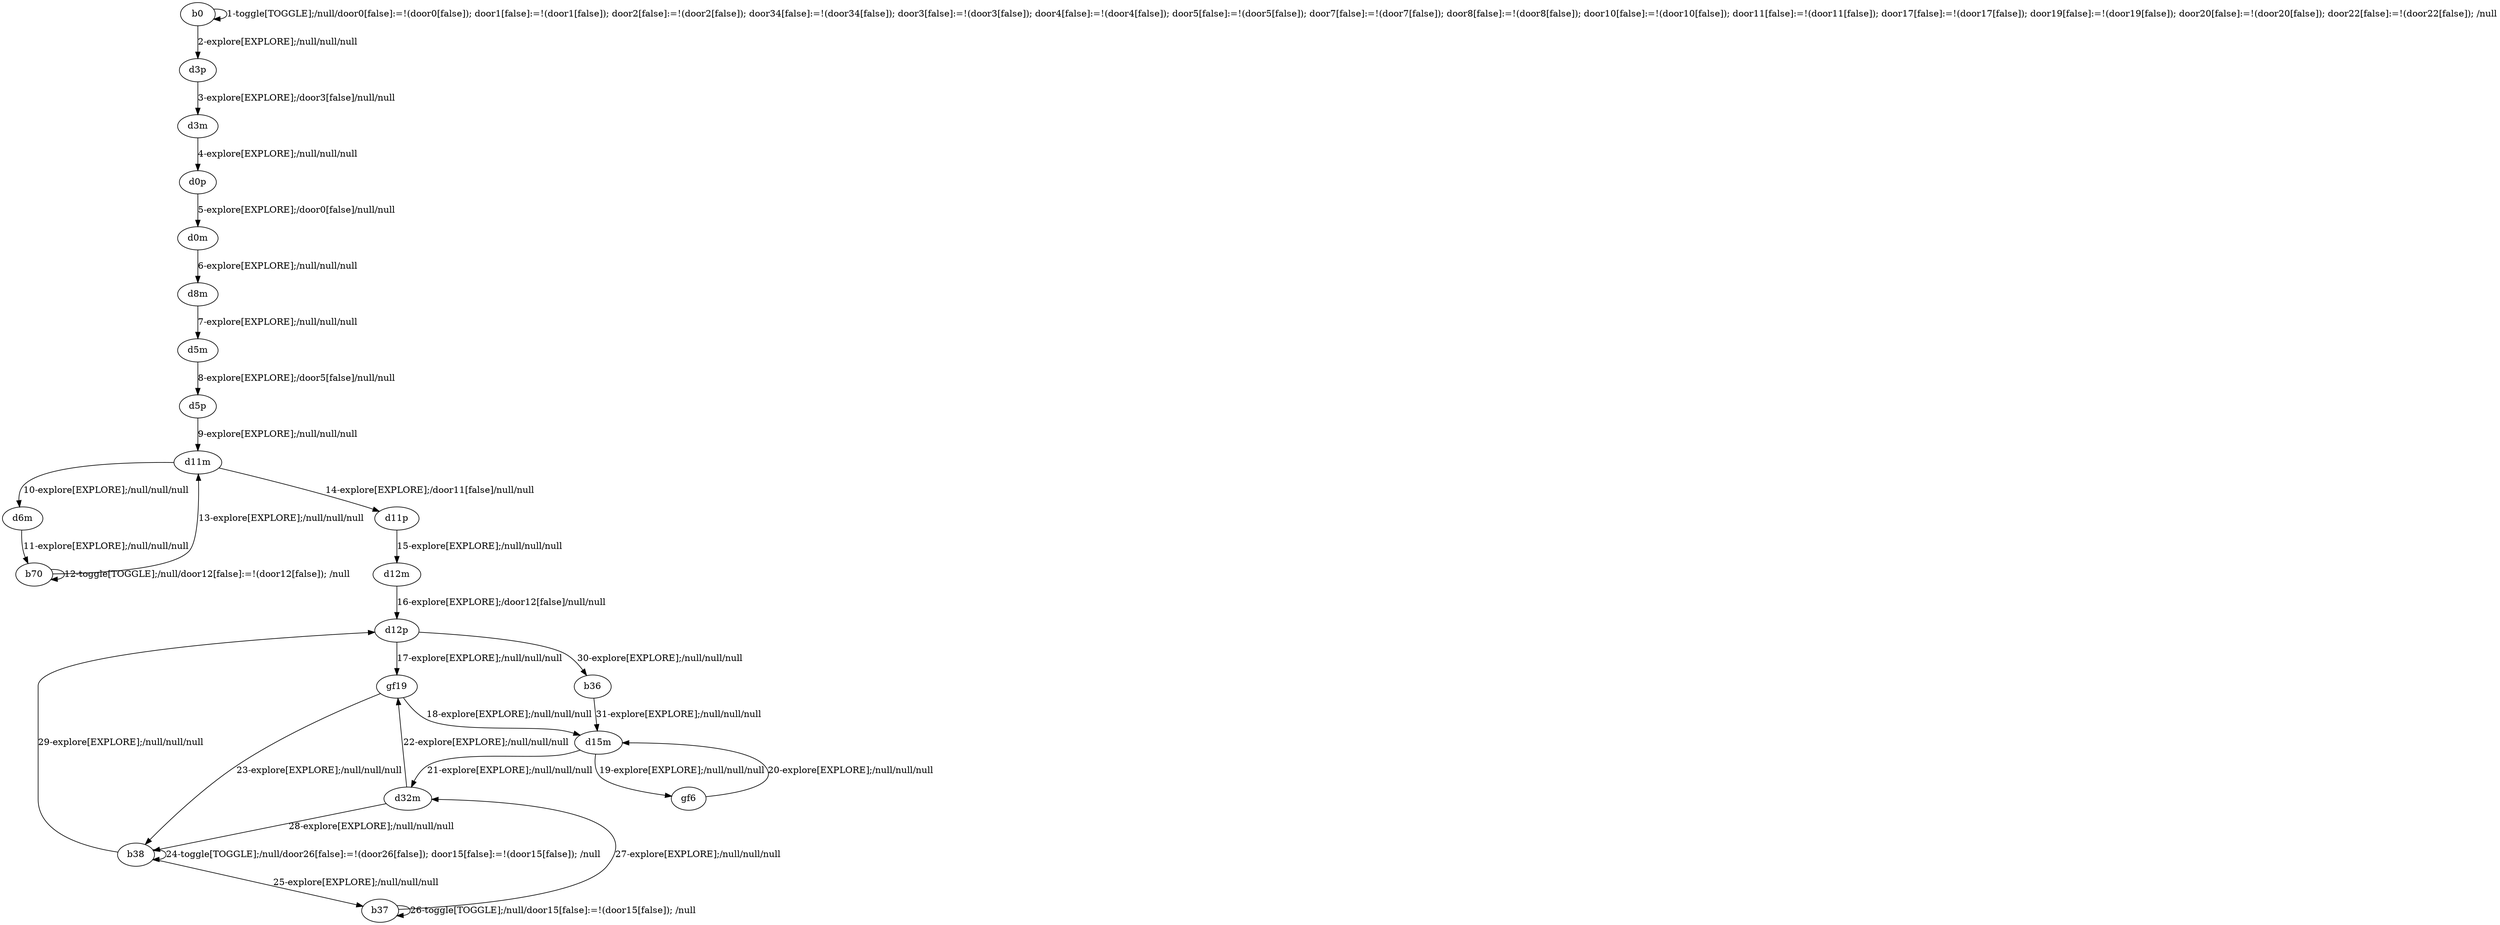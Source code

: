 # Total number of goals covered by this test: 4
# gf19 --> b38
# b38 --> b38
# b38 --> b37
# d32m --> gf19

digraph g {
"b0" -> "b0" [label = "1-toggle[TOGGLE];/null/door0[false]:=!(door0[false]); door1[false]:=!(door1[false]); door2[false]:=!(door2[false]); door34[false]:=!(door34[false]); door3[false]:=!(door3[false]); door4[false]:=!(door4[false]); door5[false]:=!(door5[false]); door7[false]:=!(door7[false]); door8[false]:=!(door8[false]); door10[false]:=!(door10[false]); door11[false]:=!(door11[false]); door17[false]:=!(door17[false]); door19[false]:=!(door19[false]); door20[false]:=!(door20[false]); door22[false]:=!(door22[false]); /null"];
"b0" -> "d3p" [label = "2-explore[EXPLORE];/null/null/null"];
"d3p" -> "d3m" [label = "3-explore[EXPLORE];/door3[false]/null/null"];
"d3m" -> "d0p" [label = "4-explore[EXPLORE];/null/null/null"];
"d0p" -> "d0m" [label = "5-explore[EXPLORE];/door0[false]/null/null"];
"d0m" -> "d8m" [label = "6-explore[EXPLORE];/null/null/null"];
"d8m" -> "d5m" [label = "7-explore[EXPLORE];/null/null/null"];
"d5m" -> "d5p" [label = "8-explore[EXPLORE];/door5[false]/null/null"];
"d5p" -> "d11m" [label = "9-explore[EXPLORE];/null/null/null"];
"d11m" -> "d6m" [label = "10-explore[EXPLORE];/null/null/null"];
"d6m" -> "b70" [label = "11-explore[EXPLORE];/null/null/null"];
"b70" -> "b70" [label = "12-toggle[TOGGLE];/null/door12[false]:=!(door12[false]); /null"];
"b70" -> "d11m" [label = "13-explore[EXPLORE];/null/null/null"];
"d11m" -> "d11p" [label = "14-explore[EXPLORE];/door11[false]/null/null"];
"d11p" -> "d12m" [label = "15-explore[EXPLORE];/null/null/null"];
"d12m" -> "d12p" [label = "16-explore[EXPLORE];/door12[false]/null/null"];
"d12p" -> "gf19" [label = "17-explore[EXPLORE];/null/null/null"];
"gf19" -> "d15m" [label = "18-explore[EXPLORE];/null/null/null"];
"d15m" -> "gf6" [label = "19-explore[EXPLORE];/null/null/null"];
"gf6" -> "d15m" [label = "20-explore[EXPLORE];/null/null/null"];
"d15m" -> "d32m" [label = "21-explore[EXPLORE];/null/null/null"];
"d32m" -> "gf19" [label = "22-explore[EXPLORE];/null/null/null"];
"gf19" -> "b38" [label = "23-explore[EXPLORE];/null/null/null"];
"b38" -> "b38" [label = "24-toggle[TOGGLE];/null/door26[false]:=!(door26[false]); door15[false]:=!(door15[false]); /null"];
"b38" -> "b37" [label = "25-explore[EXPLORE];/null/null/null"];
"b37" -> "b37" [label = "26-toggle[TOGGLE];/null/door15[false]:=!(door15[false]); /null"];
"b37" -> "d32m" [label = "27-explore[EXPLORE];/null/null/null"];
"d32m" -> "b38" [label = "28-explore[EXPLORE];/null/null/null"];
"b38" -> "d12p" [label = "29-explore[EXPLORE];/null/null/null"];
"d12p" -> "b36" [label = "30-explore[EXPLORE];/null/null/null"];
"b36" -> "d15m" [label = "31-explore[EXPLORE];/null/null/null"];
}